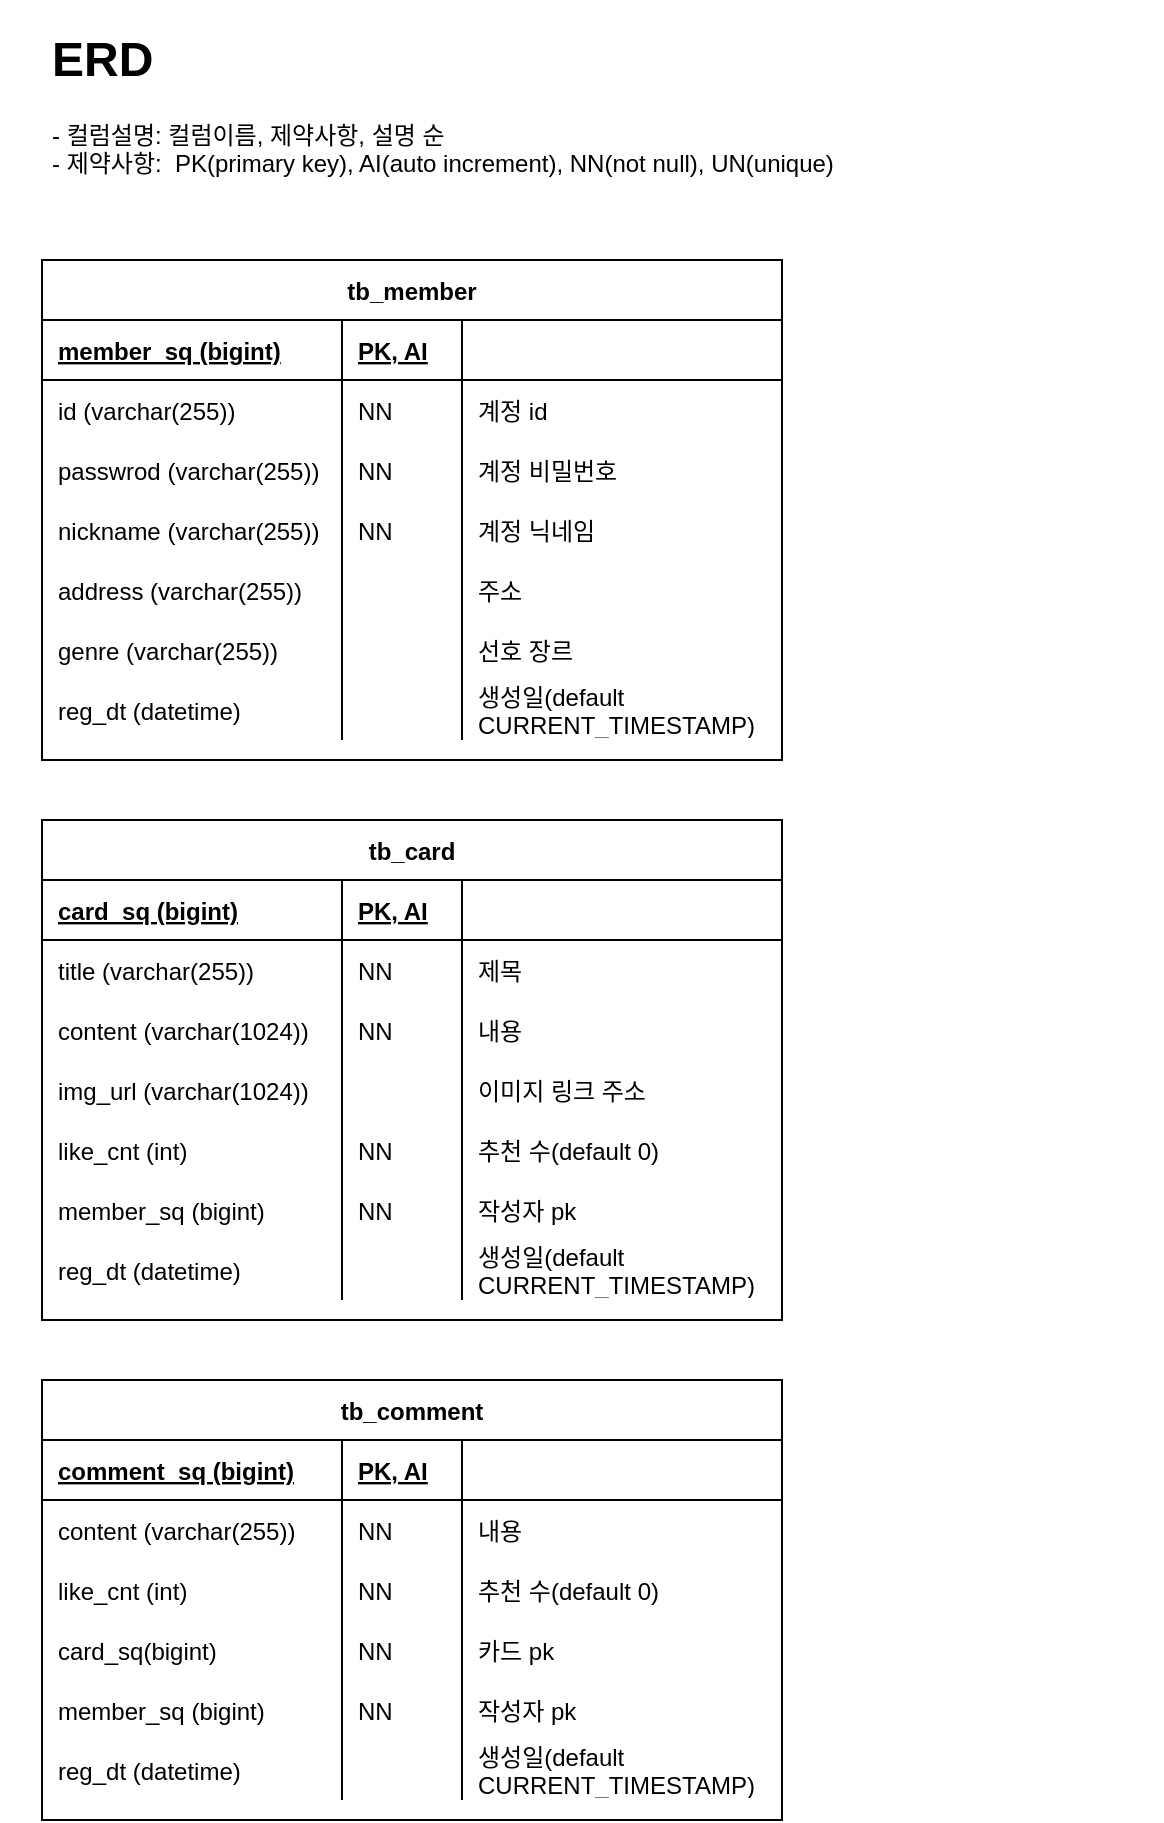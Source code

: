 <mxfile version="20.4.1" type="github">
  <diagram id="KyUI-vzFLuNqL8UmXENH" name="페이지-1">
    <mxGraphModel dx="672" dy="613" grid="1" gridSize="10" guides="1" tooltips="1" connect="1" arrows="1" fold="1" page="1" pageScale="1" pageWidth="827" pageHeight="1169" math="0" shadow="0">
      <root>
        <mxCell id="0" />
        <mxCell id="1" parent="0" />
        <mxCell id="A0C1z3csXQuL9Pser97o-1" value="tb_member" style="shape=table;startSize=30;container=1;collapsible=1;childLayout=tableLayout;fixedRows=1;rowLines=0;fontStyle=1;align=center;resizeLast=1;" parent="1" vertex="1">
          <mxGeometry x="40" y="160" width="370" height="250" as="geometry" />
        </mxCell>
        <mxCell id="A0C1z3csXQuL9Pser97o-2" value="" style="shape=tableRow;horizontal=0;startSize=0;swimlaneHead=0;swimlaneBody=0;fillColor=none;collapsible=0;dropTarget=0;points=[[0,0.5],[1,0.5]];portConstraint=eastwest;top=0;left=0;right=0;bottom=1;" parent="A0C1z3csXQuL9Pser97o-1" vertex="1">
          <mxGeometry y="30" width="370" height="30" as="geometry" />
        </mxCell>
        <mxCell id="A0C1z3csXQuL9Pser97o-4" value="member_sq (bigint)" style="shape=partialRectangle;connectable=0;fillColor=none;top=0;left=0;bottom=0;right=0;align=left;spacingLeft=6;fontStyle=5;overflow=hidden;" parent="A0C1z3csXQuL9Pser97o-2" vertex="1">
          <mxGeometry width="150" height="30" as="geometry">
            <mxRectangle width="150" height="30" as="alternateBounds" />
          </mxGeometry>
        </mxCell>
        <mxCell id="A0C1z3csXQuL9Pser97o-94" value="PK, AI" style="shape=partialRectangle;connectable=0;fillColor=none;top=0;left=0;bottom=0;right=0;align=left;spacingLeft=6;fontStyle=5;overflow=hidden;" parent="A0C1z3csXQuL9Pser97o-2" vertex="1">
          <mxGeometry x="150" width="60" height="30" as="geometry">
            <mxRectangle width="60" height="30" as="alternateBounds" />
          </mxGeometry>
        </mxCell>
        <mxCell id="A0C1z3csXQuL9Pser97o-134" value="" style="shape=partialRectangle;connectable=0;fillColor=none;top=0;left=0;bottom=0;right=0;align=left;spacingLeft=6;fontStyle=5;overflow=hidden;" parent="A0C1z3csXQuL9Pser97o-2" vertex="1">
          <mxGeometry x="210" width="160" height="30" as="geometry">
            <mxRectangle width="160" height="30" as="alternateBounds" />
          </mxGeometry>
        </mxCell>
        <mxCell id="A0C1z3csXQuL9Pser97o-5" value="" style="shape=tableRow;horizontal=0;startSize=0;swimlaneHead=0;swimlaneBody=0;fillColor=none;collapsible=0;dropTarget=0;points=[[0,0.5],[1,0.5]];portConstraint=eastwest;top=0;left=0;right=0;bottom=0;" parent="A0C1z3csXQuL9Pser97o-1" vertex="1">
          <mxGeometry y="60" width="370" height="30" as="geometry" />
        </mxCell>
        <mxCell id="A0C1z3csXQuL9Pser97o-7" value="id (varchar(255))" style="shape=partialRectangle;connectable=0;fillColor=none;top=0;left=0;bottom=0;right=0;align=left;spacingLeft=6;overflow=hidden;" parent="A0C1z3csXQuL9Pser97o-5" vertex="1">
          <mxGeometry width="150" height="30" as="geometry">
            <mxRectangle width="150" height="30" as="alternateBounds" />
          </mxGeometry>
        </mxCell>
        <mxCell id="A0C1z3csXQuL9Pser97o-95" value="NN" style="shape=partialRectangle;connectable=0;fillColor=none;top=0;left=0;bottom=0;right=0;align=left;spacingLeft=6;overflow=hidden;" parent="A0C1z3csXQuL9Pser97o-5" vertex="1">
          <mxGeometry x="150" width="60" height="30" as="geometry">
            <mxRectangle width="60" height="30" as="alternateBounds" />
          </mxGeometry>
        </mxCell>
        <mxCell id="A0C1z3csXQuL9Pser97o-135" value="계정 id" style="shape=partialRectangle;connectable=0;fillColor=none;top=0;left=0;bottom=0;right=0;align=left;spacingLeft=6;overflow=hidden;" parent="A0C1z3csXQuL9Pser97o-5" vertex="1">
          <mxGeometry x="210" width="160" height="30" as="geometry">
            <mxRectangle width="160" height="30" as="alternateBounds" />
          </mxGeometry>
        </mxCell>
        <mxCell id="A0C1z3csXQuL9Pser97o-8" value="" style="shape=tableRow;horizontal=0;startSize=0;swimlaneHead=0;swimlaneBody=0;fillColor=none;collapsible=0;dropTarget=0;points=[[0,0.5],[1,0.5]];portConstraint=eastwest;top=0;left=0;right=0;bottom=0;" parent="A0C1z3csXQuL9Pser97o-1" vertex="1">
          <mxGeometry y="90" width="370" height="30" as="geometry" />
        </mxCell>
        <mxCell id="A0C1z3csXQuL9Pser97o-10" value="passwrod (varchar(255))" style="shape=partialRectangle;connectable=0;fillColor=none;top=0;left=0;bottom=0;right=0;align=left;spacingLeft=6;overflow=hidden;" parent="A0C1z3csXQuL9Pser97o-8" vertex="1">
          <mxGeometry width="150" height="30" as="geometry">
            <mxRectangle width="150" height="30" as="alternateBounds" />
          </mxGeometry>
        </mxCell>
        <mxCell id="A0C1z3csXQuL9Pser97o-96" value="NN" style="shape=partialRectangle;connectable=0;fillColor=none;top=0;left=0;bottom=0;right=0;align=left;spacingLeft=6;overflow=hidden;" parent="A0C1z3csXQuL9Pser97o-8" vertex="1">
          <mxGeometry x="150" width="60" height="30" as="geometry">
            <mxRectangle width="60" height="30" as="alternateBounds" />
          </mxGeometry>
        </mxCell>
        <mxCell id="A0C1z3csXQuL9Pser97o-136" value="계정 비밀번호" style="shape=partialRectangle;connectable=0;fillColor=none;top=0;left=0;bottom=0;right=0;align=left;spacingLeft=6;overflow=hidden;" parent="A0C1z3csXQuL9Pser97o-8" vertex="1">
          <mxGeometry x="210" width="160" height="30" as="geometry">
            <mxRectangle width="160" height="30" as="alternateBounds" />
          </mxGeometry>
        </mxCell>
        <mxCell id="A0C1z3csXQuL9Pser97o-11" value="" style="shape=tableRow;horizontal=0;startSize=0;swimlaneHead=0;swimlaneBody=0;fillColor=none;collapsible=0;dropTarget=0;points=[[0,0.5],[1,0.5]];portConstraint=eastwest;top=0;left=0;right=0;bottom=0;" parent="A0C1z3csXQuL9Pser97o-1" vertex="1">
          <mxGeometry y="120" width="370" height="30" as="geometry" />
        </mxCell>
        <mxCell id="A0C1z3csXQuL9Pser97o-13" value="nickname (varchar(255))" style="shape=partialRectangle;connectable=0;fillColor=none;top=0;left=0;bottom=0;right=0;align=left;spacingLeft=6;overflow=hidden;" parent="A0C1z3csXQuL9Pser97o-11" vertex="1">
          <mxGeometry width="150" height="30" as="geometry">
            <mxRectangle width="150" height="30" as="alternateBounds" />
          </mxGeometry>
        </mxCell>
        <mxCell id="A0C1z3csXQuL9Pser97o-97" value="NN" style="shape=partialRectangle;connectable=0;fillColor=none;top=0;left=0;bottom=0;right=0;align=left;spacingLeft=6;overflow=hidden;" parent="A0C1z3csXQuL9Pser97o-11" vertex="1">
          <mxGeometry x="150" width="60" height="30" as="geometry">
            <mxRectangle width="60" height="30" as="alternateBounds" />
          </mxGeometry>
        </mxCell>
        <mxCell id="A0C1z3csXQuL9Pser97o-137" value="계정 닉네임" style="shape=partialRectangle;connectable=0;fillColor=none;top=0;left=0;bottom=0;right=0;align=left;spacingLeft=6;overflow=hidden;" parent="A0C1z3csXQuL9Pser97o-11" vertex="1">
          <mxGeometry x="210" width="160" height="30" as="geometry">
            <mxRectangle width="160" height="30" as="alternateBounds" />
          </mxGeometry>
        </mxCell>
        <mxCell id="A0C1z3csXQuL9Pser97o-60" style="shape=tableRow;horizontal=0;startSize=0;swimlaneHead=0;swimlaneBody=0;fillColor=none;collapsible=0;dropTarget=0;points=[[0,0.5],[1,0.5]];portConstraint=eastwest;top=0;left=0;right=0;bottom=0;" parent="A0C1z3csXQuL9Pser97o-1" vertex="1">
          <mxGeometry y="150" width="370" height="30" as="geometry" />
        </mxCell>
        <mxCell id="A0C1z3csXQuL9Pser97o-62" value="address (varchar(255))" style="shape=partialRectangle;connectable=0;fillColor=none;top=0;left=0;bottom=0;right=0;align=left;spacingLeft=6;overflow=hidden;" parent="A0C1z3csXQuL9Pser97o-60" vertex="1">
          <mxGeometry width="150" height="30" as="geometry">
            <mxRectangle width="150" height="30" as="alternateBounds" />
          </mxGeometry>
        </mxCell>
        <mxCell id="A0C1z3csXQuL9Pser97o-98" style="shape=partialRectangle;connectable=0;fillColor=none;top=0;left=0;bottom=0;right=0;align=left;spacingLeft=6;overflow=hidden;" parent="A0C1z3csXQuL9Pser97o-60" vertex="1">
          <mxGeometry x="150" width="60" height="30" as="geometry">
            <mxRectangle width="60" height="30" as="alternateBounds" />
          </mxGeometry>
        </mxCell>
        <mxCell id="A0C1z3csXQuL9Pser97o-138" value="주소" style="shape=partialRectangle;connectable=0;fillColor=none;top=0;left=0;bottom=0;right=0;align=left;spacingLeft=6;overflow=hidden;" parent="A0C1z3csXQuL9Pser97o-60" vertex="1">
          <mxGeometry x="210" width="160" height="30" as="geometry">
            <mxRectangle width="160" height="30" as="alternateBounds" />
          </mxGeometry>
        </mxCell>
        <mxCell id="A0C1z3csXQuL9Pser97o-57" style="shape=tableRow;horizontal=0;startSize=0;swimlaneHead=0;swimlaneBody=0;fillColor=none;collapsible=0;dropTarget=0;points=[[0,0.5],[1,0.5]];portConstraint=eastwest;top=0;left=0;right=0;bottom=0;" parent="A0C1z3csXQuL9Pser97o-1" vertex="1">
          <mxGeometry y="180" width="370" height="30" as="geometry" />
        </mxCell>
        <mxCell id="A0C1z3csXQuL9Pser97o-59" value="genre (varchar(255))" style="shape=partialRectangle;connectable=0;fillColor=none;top=0;left=0;bottom=0;right=0;align=left;spacingLeft=6;overflow=hidden;" parent="A0C1z3csXQuL9Pser97o-57" vertex="1">
          <mxGeometry width="150" height="30" as="geometry">
            <mxRectangle width="150" height="30" as="alternateBounds" />
          </mxGeometry>
        </mxCell>
        <mxCell id="A0C1z3csXQuL9Pser97o-99" style="shape=partialRectangle;connectable=0;fillColor=none;top=0;left=0;bottom=0;right=0;align=left;spacingLeft=6;overflow=hidden;" parent="A0C1z3csXQuL9Pser97o-57" vertex="1">
          <mxGeometry x="150" width="60" height="30" as="geometry">
            <mxRectangle width="60" height="30" as="alternateBounds" />
          </mxGeometry>
        </mxCell>
        <mxCell id="A0C1z3csXQuL9Pser97o-139" value="선호 장르" style="shape=partialRectangle;connectable=0;fillColor=none;top=0;left=0;bottom=0;right=0;align=left;spacingLeft=6;overflow=hidden;" parent="A0C1z3csXQuL9Pser97o-57" vertex="1">
          <mxGeometry x="210" width="160" height="30" as="geometry">
            <mxRectangle width="160" height="30" as="alternateBounds" />
          </mxGeometry>
        </mxCell>
        <mxCell id="A0C1z3csXQuL9Pser97o-63" style="shape=tableRow;horizontal=0;startSize=0;swimlaneHead=0;swimlaneBody=0;fillColor=none;collapsible=0;dropTarget=0;points=[[0,0.5],[1,0.5]];portConstraint=eastwest;top=0;left=0;right=0;bottom=0;" parent="A0C1z3csXQuL9Pser97o-1" vertex="1">
          <mxGeometry y="210" width="370" height="30" as="geometry" />
        </mxCell>
        <mxCell id="A0C1z3csXQuL9Pser97o-65" value="reg_dt (datetime)" style="shape=partialRectangle;connectable=0;fillColor=none;top=0;left=0;bottom=0;right=0;align=left;spacingLeft=6;overflow=hidden;" parent="A0C1z3csXQuL9Pser97o-63" vertex="1">
          <mxGeometry width="150" height="30" as="geometry">
            <mxRectangle width="150" height="30" as="alternateBounds" />
          </mxGeometry>
        </mxCell>
        <mxCell id="A0C1z3csXQuL9Pser97o-100" value="" style="shape=partialRectangle;connectable=0;fillColor=none;top=0;left=0;bottom=0;right=0;align=left;spacingLeft=6;overflow=hidden;" parent="A0C1z3csXQuL9Pser97o-63" vertex="1">
          <mxGeometry x="150" width="60" height="30" as="geometry">
            <mxRectangle width="60" height="30" as="alternateBounds" />
          </mxGeometry>
        </mxCell>
        <mxCell id="A0C1z3csXQuL9Pser97o-140" value="생성일(default&#xa;CURRENT_TIMESTAMP)" style="shape=partialRectangle;connectable=0;fillColor=none;top=0;left=0;bottom=0;right=0;align=left;spacingLeft=6;overflow=hidden;" parent="A0C1z3csXQuL9Pser97o-63" vertex="1">
          <mxGeometry x="210" width="160" height="30" as="geometry">
            <mxRectangle width="160" height="30" as="alternateBounds" />
          </mxGeometry>
        </mxCell>
        <mxCell id="A0C1z3csXQuL9Pser97o-14" value="" style="shape=tableRow;horizontal=0;startSize=0;swimlaneHead=0;swimlaneBody=0;fillColor=none;collapsible=0;dropTarget=0;points=[[0,0.5],[1,0.5]];portConstraint=eastwest;top=0;left=0;right=0;bottom=0;" parent="1" vertex="1">
          <mxGeometry x="20" y="340" width="180" height="30" as="geometry" />
        </mxCell>
        <mxCell id="A0C1z3csXQuL9Pser97o-15" value="" style="shape=partialRectangle;connectable=0;fillColor=none;top=0;left=0;bottom=0;right=0;editable=1;overflow=hidden;" parent="A0C1z3csXQuL9Pser97o-14" vertex="1">
          <mxGeometry width="30" height="30" as="geometry">
            <mxRectangle width="30" height="30" as="alternateBounds" />
          </mxGeometry>
        </mxCell>
        <mxCell id="A0C1z3csXQuL9Pser97o-66" value="tb_card" style="shape=table;startSize=30;container=1;collapsible=1;childLayout=tableLayout;fixedRows=1;rowLines=0;fontStyle=1;align=center;resizeLast=1;" parent="1" vertex="1">
          <mxGeometry x="40" y="440" width="370" height="250" as="geometry" />
        </mxCell>
        <mxCell id="A0C1z3csXQuL9Pser97o-67" value="" style="shape=tableRow;horizontal=0;startSize=0;swimlaneHead=0;swimlaneBody=0;fillColor=none;collapsible=0;dropTarget=0;points=[[0,0.5],[1,0.5]];portConstraint=eastwest;top=0;left=0;right=0;bottom=1;" parent="A0C1z3csXQuL9Pser97o-66" vertex="1">
          <mxGeometry y="30" width="370" height="30" as="geometry" />
        </mxCell>
        <mxCell id="A0C1z3csXQuL9Pser97o-69" value="card_sq (bigint)" style="shape=partialRectangle;connectable=0;fillColor=none;top=0;left=0;bottom=0;right=0;align=left;spacingLeft=6;fontStyle=5;overflow=hidden;" parent="A0C1z3csXQuL9Pser97o-67" vertex="1">
          <mxGeometry width="150" height="30" as="geometry">
            <mxRectangle width="150" height="30" as="alternateBounds" />
          </mxGeometry>
        </mxCell>
        <mxCell id="A0C1z3csXQuL9Pser97o-101" value="PK, AI" style="shape=partialRectangle;connectable=0;fillColor=none;top=0;left=0;bottom=0;right=0;align=left;spacingLeft=6;fontStyle=5;overflow=hidden;" parent="A0C1z3csXQuL9Pser97o-67" vertex="1">
          <mxGeometry x="150" width="60" height="30" as="geometry">
            <mxRectangle width="60" height="30" as="alternateBounds" />
          </mxGeometry>
        </mxCell>
        <mxCell id="A0C1z3csXQuL9Pser97o-141" value="" style="shape=partialRectangle;connectable=0;fillColor=none;top=0;left=0;bottom=0;right=0;align=left;spacingLeft=6;fontStyle=5;overflow=hidden;" parent="A0C1z3csXQuL9Pser97o-67" vertex="1">
          <mxGeometry x="210" width="160" height="30" as="geometry">
            <mxRectangle width="160" height="30" as="alternateBounds" />
          </mxGeometry>
        </mxCell>
        <mxCell id="A0C1z3csXQuL9Pser97o-73" value="" style="shape=tableRow;horizontal=0;startSize=0;swimlaneHead=0;swimlaneBody=0;fillColor=none;collapsible=0;dropTarget=0;points=[[0,0.5],[1,0.5]];portConstraint=eastwest;top=0;left=0;right=0;bottom=0;" parent="A0C1z3csXQuL9Pser97o-66" vertex="1">
          <mxGeometry y="60" width="370" height="30" as="geometry" />
        </mxCell>
        <mxCell id="A0C1z3csXQuL9Pser97o-75" value="title (varchar(255))" style="shape=partialRectangle;connectable=0;fillColor=none;top=0;left=0;bottom=0;right=0;align=left;spacingLeft=6;overflow=hidden;" parent="A0C1z3csXQuL9Pser97o-73" vertex="1">
          <mxGeometry width="150" height="30" as="geometry">
            <mxRectangle width="150" height="30" as="alternateBounds" />
          </mxGeometry>
        </mxCell>
        <mxCell id="A0C1z3csXQuL9Pser97o-103" value="NN" style="shape=partialRectangle;connectable=0;fillColor=none;top=0;left=0;bottom=0;right=0;align=left;spacingLeft=6;overflow=hidden;" parent="A0C1z3csXQuL9Pser97o-73" vertex="1">
          <mxGeometry x="150" width="60" height="30" as="geometry">
            <mxRectangle width="60" height="30" as="alternateBounds" />
          </mxGeometry>
        </mxCell>
        <mxCell id="A0C1z3csXQuL9Pser97o-142" value="제목" style="shape=partialRectangle;connectable=0;fillColor=none;top=0;left=0;bottom=0;right=0;align=left;spacingLeft=6;overflow=hidden;" parent="A0C1z3csXQuL9Pser97o-73" vertex="1">
          <mxGeometry x="210" width="160" height="30" as="geometry">
            <mxRectangle width="160" height="30" as="alternateBounds" />
          </mxGeometry>
        </mxCell>
        <mxCell id="A0C1z3csXQuL9Pser97o-76" value="" style="shape=tableRow;horizontal=0;startSize=0;swimlaneHead=0;swimlaneBody=0;fillColor=none;collapsible=0;dropTarget=0;points=[[0,0.5],[1,0.5]];portConstraint=eastwest;top=0;left=0;right=0;bottom=0;" parent="A0C1z3csXQuL9Pser97o-66" vertex="1">
          <mxGeometry y="90" width="370" height="30" as="geometry" />
        </mxCell>
        <mxCell id="A0C1z3csXQuL9Pser97o-78" value="content (varchar(1024))" style="shape=partialRectangle;connectable=0;fillColor=none;top=0;left=0;bottom=0;right=0;align=left;spacingLeft=6;overflow=hidden;" parent="A0C1z3csXQuL9Pser97o-76" vertex="1">
          <mxGeometry width="150" height="30" as="geometry">
            <mxRectangle width="150" height="30" as="alternateBounds" />
          </mxGeometry>
        </mxCell>
        <mxCell id="A0C1z3csXQuL9Pser97o-104" value="NN" style="shape=partialRectangle;connectable=0;fillColor=none;top=0;left=0;bottom=0;right=0;align=left;spacingLeft=6;overflow=hidden;" parent="A0C1z3csXQuL9Pser97o-76" vertex="1">
          <mxGeometry x="150" width="60" height="30" as="geometry">
            <mxRectangle width="60" height="30" as="alternateBounds" />
          </mxGeometry>
        </mxCell>
        <mxCell id="A0C1z3csXQuL9Pser97o-143" value="내용" style="shape=partialRectangle;connectable=0;fillColor=none;top=0;left=0;bottom=0;right=0;align=left;spacingLeft=6;overflow=hidden;" parent="A0C1z3csXQuL9Pser97o-76" vertex="1">
          <mxGeometry x="210" width="160" height="30" as="geometry">
            <mxRectangle width="160" height="30" as="alternateBounds" />
          </mxGeometry>
        </mxCell>
        <mxCell id="A0C1z3csXQuL9Pser97o-79" style="shape=tableRow;horizontal=0;startSize=0;swimlaneHead=0;swimlaneBody=0;fillColor=none;collapsible=0;dropTarget=0;points=[[0,0.5],[1,0.5]];portConstraint=eastwest;top=0;left=0;right=0;bottom=0;" parent="A0C1z3csXQuL9Pser97o-66" vertex="1">
          <mxGeometry y="120" width="370" height="30" as="geometry" />
        </mxCell>
        <mxCell id="A0C1z3csXQuL9Pser97o-81" value="img_url (varchar(1024))" style="shape=partialRectangle;connectable=0;fillColor=none;top=0;left=0;bottom=0;right=0;align=left;spacingLeft=6;overflow=hidden;" parent="A0C1z3csXQuL9Pser97o-79" vertex="1">
          <mxGeometry width="150" height="30" as="geometry">
            <mxRectangle width="150" height="30" as="alternateBounds" />
          </mxGeometry>
        </mxCell>
        <mxCell id="A0C1z3csXQuL9Pser97o-105" style="shape=partialRectangle;connectable=0;fillColor=none;top=0;left=0;bottom=0;right=0;align=left;spacingLeft=6;overflow=hidden;" parent="A0C1z3csXQuL9Pser97o-79" vertex="1">
          <mxGeometry x="150" width="60" height="30" as="geometry">
            <mxRectangle width="60" height="30" as="alternateBounds" />
          </mxGeometry>
        </mxCell>
        <mxCell id="A0C1z3csXQuL9Pser97o-144" value="이미지 링크 주소" style="shape=partialRectangle;connectable=0;fillColor=none;top=0;left=0;bottom=0;right=0;align=left;spacingLeft=6;overflow=hidden;" parent="A0C1z3csXQuL9Pser97o-79" vertex="1">
          <mxGeometry x="210" width="160" height="30" as="geometry">
            <mxRectangle width="160" height="30" as="alternateBounds" />
          </mxGeometry>
        </mxCell>
        <mxCell id="A0C1z3csXQuL9Pser97o-158" style="shape=tableRow;horizontal=0;startSize=0;swimlaneHead=0;swimlaneBody=0;fillColor=none;collapsible=0;dropTarget=0;points=[[0,0.5],[1,0.5]];portConstraint=eastwest;top=0;left=0;right=0;bottom=0;" parent="A0C1z3csXQuL9Pser97o-66" vertex="1">
          <mxGeometry y="150" width="370" height="30" as="geometry" />
        </mxCell>
        <mxCell id="A0C1z3csXQuL9Pser97o-159" value="like_cnt (int)" style="shape=partialRectangle;connectable=0;fillColor=none;top=0;left=0;bottom=0;right=0;align=left;spacingLeft=6;overflow=hidden;" parent="A0C1z3csXQuL9Pser97o-158" vertex="1">
          <mxGeometry width="150" height="30" as="geometry">
            <mxRectangle width="150" height="30" as="alternateBounds" />
          </mxGeometry>
        </mxCell>
        <mxCell id="A0C1z3csXQuL9Pser97o-160" value="NN" style="shape=partialRectangle;connectable=0;fillColor=none;top=0;left=0;bottom=0;right=0;align=left;spacingLeft=6;overflow=hidden;" parent="A0C1z3csXQuL9Pser97o-158" vertex="1">
          <mxGeometry x="150" width="60" height="30" as="geometry">
            <mxRectangle width="60" height="30" as="alternateBounds" />
          </mxGeometry>
        </mxCell>
        <mxCell id="A0C1z3csXQuL9Pser97o-161" value="추천 수(default 0)" style="shape=partialRectangle;connectable=0;fillColor=none;top=0;left=0;bottom=0;right=0;align=left;spacingLeft=6;overflow=hidden;" parent="A0C1z3csXQuL9Pser97o-158" vertex="1">
          <mxGeometry x="210" width="160" height="30" as="geometry">
            <mxRectangle width="160" height="30" as="alternateBounds" />
          </mxGeometry>
        </mxCell>
        <mxCell id="A0C1z3csXQuL9Pser97o-91" style="shape=tableRow;horizontal=0;startSize=0;swimlaneHead=0;swimlaneBody=0;fillColor=none;collapsible=0;dropTarget=0;points=[[0,0.5],[1,0.5]];portConstraint=eastwest;top=0;left=0;right=0;bottom=0;" parent="A0C1z3csXQuL9Pser97o-66" vertex="1">
          <mxGeometry y="180" width="370" height="30" as="geometry" />
        </mxCell>
        <mxCell id="A0C1z3csXQuL9Pser97o-93" value="member_sq (bigint)" style="shape=partialRectangle;connectable=0;fillColor=none;top=0;left=0;bottom=0;right=0;align=left;spacingLeft=6;overflow=hidden;" parent="A0C1z3csXQuL9Pser97o-91" vertex="1">
          <mxGeometry width="150" height="30" as="geometry">
            <mxRectangle width="150" height="30" as="alternateBounds" />
          </mxGeometry>
        </mxCell>
        <mxCell id="A0C1z3csXQuL9Pser97o-106" value="NN" style="shape=partialRectangle;connectable=0;fillColor=none;top=0;left=0;bottom=0;right=0;align=left;spacingLeft=6;overflow=hidden;" parent="A0C1z3csXQuL9Pser97o-91" vertex="1">
          <mxGeometry x="150" width="60" height="30" as="geometry">
            <mxRectangle width="60" height="30" as="alternateBounds" />
          </mxGeometry>
        </mxCell>
        <mxCell id="A0C1z3csXQuL9Pser97o-145" value="작성자 pk" style="shape=partialRectangle;connectable=0;fillColor=none;top=0;left=0;bottom=0;right=0;align=left;spacingLeft=6;overflow=hidden;" parent="A0C1z3csXQuL9Pser97o-91" vertex="1">
          <mxGeometry x="210" width="160" height="30" as="geometry">
            <mxRectangle width="160" height="30" as="alternateBounds" />
          </mxGeometry>
        </mxCell>
        <mxCell id="A0C1z3csXQuL9Pser97o-85" style="shape=tableRow;horizontal=0;startSize=0;swimlaneHead=0;swimlaneBody=0;fillColor=none;collapsible=0;dropTarget=0;points=[[0,0.5],[1,0.5]];portConstraint=eastwest;top=0;left=0;right=0;bottom=0;" parent="A0C1z3csXQuL9Pser97o-66" vertex="1">
          <mxGeometry y="210" width="370" height="30" as="geometry" />
        </mxCell>
        <mxCell id="A0C1z3csXQuL9Pser97o-87" value="reg_dt (datetime)" style="shape=partialRectangle;connectable=0;fillColor=none;top=0;left=0;bottom=0;right=0;align=left;spacingLeft=6;overflow=hidden;" parent="A0C1z3csXQuL9Pser97o-85" vertex="1">
          <mxGeometry width="150" height="30" as="geometry">
            <mxRectangle width="150" height="30" as="alternateBounds" />
          </mxGeometry>
        </mxCell>
        <mxCell id="A0C1z3csXQuL9Pser97o-107" value="" style="shape=partialRectangle;connectable=0;fillColor=none;top=0;left=0;bottom=0;right=0;align=left;spacingLeft=6;overflow=hidden;" parent="A0C1z3csXQuL9Pser97o-85" vertex="1">
          <mxGeometry x="150" width="60" height="30" as="geometry">
            <mxRectangle width="60" height="30" as="alternateBounds" />
          </mxGeometry>
        </mxCell>
        <mxCell id="A0C1z3csXQuL9Pser97o-146" value="생성일(default&#xa;CURRENT_TIMESTAMP)" style="shape=partialRectangle;connectable=0;fillColor=none;top=0;left=0;bottom=0;right=0;align=left;spacingLeft=6;overflow=hidden;" parent="A0C1z3csXQuL9Pser97o-85" vertex="1">
          <mxGeometry x="210" width="160" height="30" as="geometry">
            <mxRectangle width="160" height="30" as="alternateBounds" />
          </mxGeometry>
        </mxCell>
        <mxCell id="A0C1z3csXQuL9Pser97o-108" value="tb_comment" style="shape=table;startSize=30;container=1;collapsible=1;childLayout=tableLayout;fixedRows=1;rowLines=0;fontStyle=1;align=center;resizeLast=1;" parent="1" vertex="1">
          <mxGeometry x="40" y="720" width="370" height="220" as="geometry" />
        </mxCell>
        <mxCell id="A0C1z3csXQuL9Pser97o-109" value="" style="shape=tableRow;horizontal=0;startSize=0;swimlaneHead=0;swimlaneBody=0;fillColor=none;collapsible=0;dropTarget=0;points=[[0,0.5],[1,0.5]];portConstraint=eastwest;top=0;left=0;right=0;bottom=1;" parent="A0C1z3csXQuL9Pser97o-108" vertex="1">
          <mxGeometry y="30" width="370" height="30" as="geometry" />
        </mxCell>
        <mxCell id="A0C1z3csXQuL9Pser97o-111" value="comment_sq (bigint)" style="shape=partialRectangle;connectable=0;fillColor=none;top=0;left=0;bottom=0;right=0;align=left;spacingLeft=6;fontStyle=5;overflow=hidden;" parent="A0C1z3csXQuL9Pser97o-109" vertex="1">
          <mxGeometry width="150" height="30" as="geometry">
            <mxRectangle width="150" height="30" as="alternateBounds" />
          </mxGeometry>
        </mxCell>
        <mxCell id="A0C1z3csXQuL9Pser97o-112" value="PK, AI" style="shape=partialRectangle;connectable=0;fillColor=none;top=0;left=0;bottom=0;right=0;align=left;spacingLeft=6;fontStyle=5;overflow=hidden;" parent="A0C1z3csXQuL9Pser97o-109" vertex="1">
          <mxGeometry x="150" width="60" height="30" as="geometry">
            <mxRectangle width="60" height="30" as="alternateBounds" />
          </mxGeometry>
        </mxCell>
        <mxCell id="A0C1z3csXQuL9Pser97o-147" style="shape=partialRectangle;connectable=0;fillColor=none;top=0;left=0;bottom=0;right=0;align=left;spacingLeft=6;fontStyle=5;overflow=hidden;" parent="A0C1z3csXQuL9Pser97o-109" vertex="1">
          <mxGeometry x="210" width="160" height="30" as="geometry">
            <mxRectangle width="160" height="30" as="alternateBounds" />
          </mxGeometry>
        </mxCell>
        <mxCell id="A0C1z3csXQuL9Pser97o-117" value="" style="shape=tableRow;horizontal=0;startSize=0;swimlaneHead=0;swimlaneBody=0;fillColor=none;collapsible=0;dropTarget=0;points=[[0,0.5],[1,0.5]];portConstraint=eastwest;top=0;left=0;right=0;bottom=0;" parent="A0C1z3csXQuL9Pser97o-108" vertex="1">
          <mxGeometry y="60" width="370" height="30" as="geometry" />
        </mxCell>
        <mxCell id="A0C1z3csXQuL9Pser97o-119" value="content (varchar(255))" style="shape=partialRectangle;connectable=0;fillColor=none;top=0;left=0;bottom=0;right=0;align=left;spacingLeft=6;overflow=hidden;" parent="A0C1z3csXQuL9Pser97o-117" vertex="1">
          <mxGeometry width="150" height="30" as="geometry">
            <mxRectangle width="150" height="30" as="alternateBounds" />
          </mxGeometry>
        </mxCell>
        <mxCell id="A0C1z3csXQuL9Pser97o-120" value="NN" style="shape=partialRectangle;connectable=0;fillColor=none;top=0;left=0;bottom=0;right=0;align=left;spacingLeft=6;overflow=hidden;" parent="A0C1z3csXQuL9Pser97o-117" vertex="1">
          <mxGeometry x="150" width="60" height="30" as="geometry">
            <mxRectangle width="60" height="30" as="alternateBounds" />
          </mxGeometry>
        </mxCell>
        <mxCell id="A0C1z3csXQuL9Pser97o-149" value="내용" style="shape=partialRectangle;connectable=0;fillColor=none;top=0;left=0;bottom=0;right=0;align=left;spacingLeft=6;overflow=hidden;" parent="A0C1z3csXQuL9Pser97o-117" vertex="1">
          <mxGeometry x="210" width="160" height="30" as="geometry">
            <mxRectangle width="160" height="30" as="alternateBounds" />
          </mxGeometry>
        </mxCell>
        <mxCell id="A0C1z3csXQuL9Pser97o-181" style="shape=tableRow;horizontal=0;startSize=0;swimlaneHead=0;swimlaneBody=0;fillColor=none;collapsible=0;dropTarget=0;points=[[0,0.5],[1,0.5]];portConstraint=eastwest;top=0;left=0;right=0;bottom=0;" parent="A0C1z3csXQuL9Pser97o-108" vertex="1">
          <mxGeometry y="90" width="370" height="30" as="geometry" />
        </mxCell>
        <mxCell id="A0C1z3csXQuL9Pser97o-182" value="like_cnt (int)" style="shape=partialRectangle;connectable=0;fillColor=none;top=0;left=0;bottom=0;right=0;align=left;spacingLeft=6;overflow=hidden;" parent="A0C1z3csXQuL9Pser97o-181" vertex="1">
          <mxGeometry width="150" height="30" as="geometry">
            <mxRectangle width="150" height="30" as="alternateBounds" />
          </mxGeometry>
        </mxCell>
        <mxCell id="A0C1z3csXQuL9Pser97o-183" value="NN" style="shape=partialRectangle;connectable=0;fillColor=none;top=0;left=0;bottom=0;right=0;align=left;spacingLeft=6;overflow=hidden;" parent="A0C1z3csXQuL9Pser97o-181" vertex="1">
          <mxGeometry x="150" width="60" height="30" as="geometry">
            <mxRectangle width="60" height="30" as="alternateBounds" />
          </mxGeometry>
        </mxCell>
        <mxCell id="A0C1z3csXQuL9Pser97o-184" value="추천 수(default 0)" style="shape=partialRectangle;connectable=0;fillColor=none;top=0;left=0;bottom=0;right=0;align=left;spacingLeft=6;overflow=hidden;" parent="A0C1z3csXQuL9Pser97o-181" vertex="1">
          <mxGeometry x="210" width="160" height="30" as="geometry">
            <mxRectangle width="160" height="30" as="alternateBounds" />
          </mxGeometry>
        </mxCell>
        <mxCell id="A0C1z3csXQuL9Pser97o-154" style="shape=tableRow;horizontal=0;startSize=0;swimlaneHead=0;swimlaneBody=0;fillColor=none;collapsible=0;dropTarget=0;points=[[0,0.5],[1,0.5]];portConstraint=eastwest;top=0;left=0;right=0;bottom=0;" parent="A0C1z3csXQuL9Pser97o-108" vertex="1">
          <mxGeometry y="120" width="370" height="30" as="geometry" />
        </mxCell>
        <mxCell id="A0C1z3csXQuL9Pser97o-155" value="card_sq(bigint)" style="shape=partialRectangle;connectable=0;fillColor=none;top=0;left=0;bottom=0;right=0;align=left;spacingLeft=6;overflow=hidden;" parent="A0C1z3csXQuL9Pser97o-154" vertex="1">
          <mxGeometry width="150" height="30" as="geometry">
            <mxRectangle width="150" height="30" as="alternateBounds" />
          </mxGeometry>
        </mxCell>
        <mxCell id="A0C1z3csXQuL9Pser97o-156" value="NN" style="shape=partialRectangle;connectable=0;fillColor=none;top=0;left=0;bottom=0;right=0;align=left;spacingLeft=6;overflow=hidden;" parent="A0C1z3csXQuL9Pser97o-154" vertex="1">
          <mxGeometry x="150" width="60" height="30" as="geometry">
            <mxRectangle width="60" height="30" as="alternateBounds" />
          </mxGeometry>
        </mxCell>
        <mxCell id="A0C1z3csXQuL9Pser97o-157" value="카드 pk" style="shape=partialRectangle;connectable=0;fillColor=none;top=0;left=0;bottom=0;right=0;align=left;spacingLeft=6;overflow=hidden;" parent="A0C1z3csXQuL9Pser97o-154" vertex="1">
          <mxGeometry x="210" width="160" height="30" as="geometry">
            <mxRectangle width="160" height="30" as="alternateBounds" />
          </mxGeometry>
        </mxCell>
        <mxCell id="A0C1z3csXQuL9Pser97o-125" style="shape=tableRow;horizontal=0;startSize=0;swimlaneHead=0;swimlaneBody=0;fillColor=none;collapsible=0;dropTarget=0;points=[[0,0.5],[1,0.5]];portConstraint=eastwest;top=0;left=0;right=0;bottom=0;" parent="A0C1z3csXQuL9Pser97o-108" vertex="1">
          <mxGeometry y="150" width="370" height="30" as="geometry" />
        </mxCell>
        <mxCell id="A0C1z3csXQuL9Pser97o-127" value="member_sq (bigint)" style="shape=partialRectangle;connectable=0;fillColor=none;top=0;left=0;bottom=0;right=0;align=left;spacingLeft=6;overflow=hidden;" parent="A0C1z3csXQuL9Pser97o-125" vertex="1">
          <mxGeometry width="150" height="30" as="geometry">
            <mxRectangle width="150" height="30" as="alternateBounds" />
          </mxGeometry>
        </mxCell>
        <mxCell id="A0C1z3csXQuL9Pser97o-128" value="NN" style="shape=partialRectangle;connectable=0;fillColor=none;top=0;left=0;bottom=0;right=0;align=left;spacingLeft=6;overflow=hidden;" parent="A0C1z3csXQuL9Pser97o-125" vertex="1">
          <mxGeometry x="150" width="60" height="30" as="geometry">
            <mxRectangle width="60" height="30" as="alternateBounds" />
          </mxGeometry>
        </mxCell>
        <mxCell id="A0C1z3csXQuL9Pser97o-151" value="작성자 pk" style="shape=partialRectangle;connectable=0;fillColor=none;top=0;left=0;bottom=0;right=0;align=left;spacingLeft=6;overflow=hidden;" parent="A0C1z3csXQuL9Pser97o-125" vertex="1">
          <mxGeometry x="210" width="160" height="30" as="geometry">
            <mxRectangle width="160" height="30" as="alternateBounds" />
          </mxGeometry>
        </mxCell>
        <mxCell id="A0C1z3csXQuL9Pser97o-129" style="shape=tableRow;horizontal=0;startSize=0;swimlaneHead=0;swimlaneBody=0;fillColor=none;collapsible=0;dropTarget=0;points=[[0,0.5],[1,0.5]];portConstraint=eastwest;top=0;left=0;right=0;bottom=0;" parent="A0C1z3csXQuL9Pser97o-108" vertex="1">
          <mxGeometry y="180" width="370" height="30" as="geometry" />
        </mxCell>
        <mxCell id="A0C1z3csXQuL9Pser97o-131" value="reg_dt (datetime)" style="shape=partialRectangle;connectable=0;fillColor=none;top=0;left=0;bottom=0;right=0;align=left;spacingLeft=6;overflow=hidden;" parent="A0C1z3csXQuL9Pser97o-129" vertex="1">
          <mxGeometry width="150" height="30" as="geometry">
            <mxRectangle width="150" height="30" as="alternateBounds" />
          </mxGeometry>
        </mxCell>
        <mxCell id="A0C1z3csXQuL9Pser97o-132" value="" style="shape=partialRectangle;connectable=0;fillColor=none;top=0;left=0;bottom=0;right=0;align=left;spacingLeft=6;overflow=hidden;" parent="A0C1z3csXQuL9Pser97o-129" vertex="1">
          <mxGeometry x="150" width="60" height="30" as="geometry">
            <mxRectangle width="60" height="30" as="alternateBounds" />
          </mxGeometry>
        </mxCell>
        <mxCell id="A0C1z3csXQuL9Pser97o-152" value="생성일(default&#xa;CURRENT_TIMESTAMP)" style="shape=partialRectangle;connectable=0;fillColor=none;top=0;left=0;bottom=0;right=0;align=left;spacingLeft=6;overflow=hidden;" parent="A0C1z3csXQuL9Pser97o-129" vertex="1">
          <mxGeometry x="210" width="160" height="30" as="geometry">
            <mxRectangle width="160" height="30" as="alternateBounds" />
          </mxGeometry>
        </mxCell>
        <mxCell id="A0C1z3csXQuL9Pser97o-133" value="&lt;h1&gt;ERD&lt;/h1&gt;&lt;div&gt;- 컬럼설명: 컬럼이름, 제약사항, 설명 순&lt;/div&gt;&lt;div&gt;- 제약사항:&amp;nbsp; PK(primary key), AI(auto increment), NN(not null), UN(unique)&lt;/div&gt;" style="text;html=1;strokeColor=none;fillColor=none;spacing=5;spacingTop=-20;whiteSpace=wrap;overflow=hidden;rounded=0;" parent="1" vertex="1">
          <mxGeometry x="40" y="40" width="560" height="80" as="geometry" />
        </mxCell>
      </root>
    </mxGraphModel>
  </diagram>
</mxfile>
